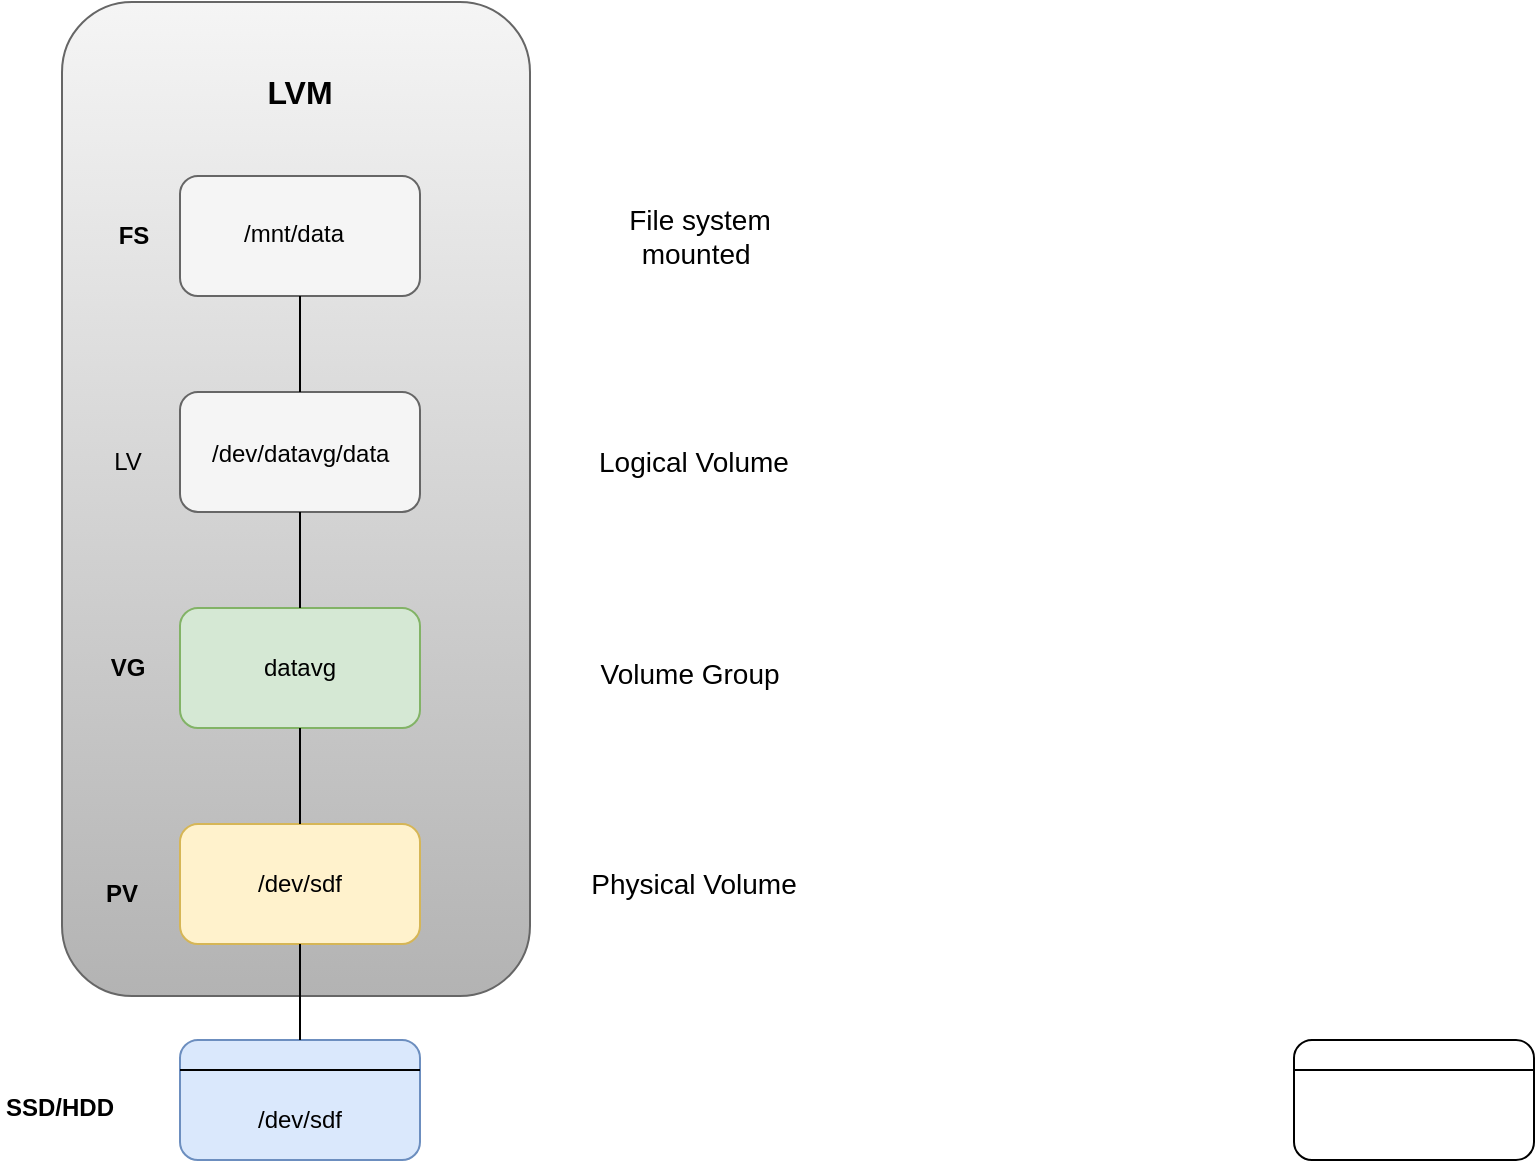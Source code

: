 <mxfile version="26.2.14">
  <diagram name="LVM" id="Ut6gwHITRbPvM9ZYhPMe">
    <mxGraphModel dx="1501" dy="782" grid="0" gridSize="10" guides="1" tooltips="1" connect="1" arrows="1" fold="1" page="1" pageScale="1" pageWidth="2339" pageHeight="3300" math="0" shadow="0">
      <root>
        <mxCell id="0" />
        <mxCell id="1" parent="0" />
        <mxCell id="_Cuo3YtZDDsTVNnbeW_u-15" value="" style="rounded=1;whiteSpace=wrap;html=1;fillColor=#f5f5f5;gradientColor=#b3b3b3;strokeColor=#666666;" vertex="1" parent="1">
          <mxGeometry x="372" y="167" width="234" height="497" as="geometry" />
        </mxCell>
        <mxCell id="_Cuo3YtZDDsTVNnbeW_u-1" value="" style="rounded=1;whiteSpace=wrap;html=1;fillColor=#dae8fc;strokeColor=#6c8ebf;" vertex="1" parent="1">
          <mxGeometry x="431" y="686" width="120" height="60" as="geometry" />
        </mxCell>
        <mxCell id="_Cuo3YtZDDsTVNnbeW_u-2" value="" style="endArrow=none;html=1;rounded=0;exitX=0;exitY=0.25;exitDx=0;exitDy=0;entryX=1;entryY=0.25;entryDx=0;entryDy=0;" edge="1" parent="1" source="_Cuo3YtZDDsTVNnbeW_u-1" target="_Cuo3YtZDDsTVNnbeW_u-1">
          <mxGeometry width="50" height="50" relative="1" as="geometry">
            <mxPoint x="811" y="645" as="sourcePoint" />
            <mxPoint x="861" y="595" as="targetPoint" />
          </mxGeometry>
        </mxCell>
        <mxCell id="_Cuo3YtZDDsTVNnbeW_u-3" value="" style="rounded=1;whiteSpace=wrap;html=1;" vertex="1" parent="1">
          <mxGeometry x="988" y="686" width="120" height="60" as="geometry" />
        </mxCell>
        <mxCell id="_Cuo3YtZDDsTVNnbeW_u-4" value="" style="endArrow=none;html=1;rounded=0;exitX=0;exitY=0.25;exitDx=0;exitDy=0;entryX=1;entryY=0.25;entryDx=0;entryDy=0;" edge="1" parent="1" source="_Cuo3YtZDDsTVNnbeW_u-3" target="_Cuo3YtZDDsTVNnbeW_u-3">
          <mxGeometry width="50" height="50" relative="1" as="geometry">
            <mxPoint x="1368" y="645" as="sourcePoint" />
            <mxPoint x="1418" y="595" as="targetPoint" />
          </mxGeometry>
        </mxCell>
        <mxCell id="_Cuo3YtZDDsTVNnbeW_u-5" value="" style="rounded=1;whiteSpace=wrap;html=1;fillColor=#fff2cc;strokeColor=#d6b656;" vertex="1" parent="1">
          <mxGeometry x="431" y="578" width="120" height="60" as="geometry" />
        </mxCell>
        <mxCell id="_Cuo3YtZDDsTVNnbeW_u-6" value="" style="endArrow=none;html=1;rounded=0;exitX=0.5;exitY=0;exitDx=0;exitDy=0;entryX=0.5;entryY=1;entryDx=0;entryDy=0;" edge="1" parent="1" source="_Cuo3YtZDDsTVNnbeW_u-1" target="_Cuo3YtZDDsTVNnbeW_u-5">
          <mxGeometry width="50" height="50" relative="1" as="geometry">
            <mxPoint x="811" y="645" as="sourcePoint" />
            <mxPoint x="861" y="595" as="targetPoint" />
          </mxGeometry>
        </mxCell>
        <mxCell id="_Cuo3YtZDDsTVNnbeW_u-7" value="" style="rounded=1;whiteSpace=wrap;html=1;fillColor=#d5e8d4;strokeColor=#82b366;" vertex="1" parent="1">
          <mxGeometry x="431" y="470" width="120" height="60" as="geometry" />
        </mxCell>
        <mxCell id="_Cuo3YtZDDsTVNnbeW_u-8" value="" style="endArrow=none;html=1;rounded=0;exitX=0.5;exitY=0;exitDx=0;exitDy=0;entryX=0.5;entryY=1;entryDx=0;entryDy=0;" edge="1" parent="1" target="_Cuo3YtZDDsTVNnbeW_u-7">
          <mxGeometry width="50" height="50" relative="1" as="geometry">
            <mxPoint x="491" y="578" as="sourcePoint" />
            <mxPoint x="861" y="487" as="targetPoint" />
          </mxGeometry>
        </mxCell>
        <mxCell id="_Cuo3YtZDDsTVNnbeW_u-9" value="" style="rounded=1;whiteSpace=wrap;html=1;fillColor=#f5f5f5;fontColor=#333333;strokeColor=#666666;" vertex="1" parent="1">
          <mxGeometry x="431" y="362" width="120" height="60" as="geometry" />
        </mxCell>
        <mxCell id="_Cuo3YtZDDsTVNnbeW_u-10" value="" style="endArrow=none;html=1;rounded=0;exitX=0.5;exitY=0;exitDx=0;exitDy=0;entryX=0.5;entryY=1;entryDx=0;entryDy=0;" edge="1" parent="1" target="_Cuo3YtZDDsTVNnbeW_u-9">
          <mxGeometry width="50" height="50" relative="1" as="geometry">
            <mxPoint x="491" y="470" as="sourcePoint" />
            <mxPoint x="861" y="379" as="targetPoint" />
          </mxGeometry>
        </mxCell>
        <mxCell id="_Cuo3YtZDDsTVNnbeW_u-11" value="/dev/sdf" style="text;html=1;align=center;verticalAlign=middle;whiteSpace=wrap;rounded=0;" vertex="1" parent="1">
          <mxGeometry x="461" y="711" width="60" height="30" as="geometry" />
        </mxCell>
        <mxCell id="_Cuo3YtZDDsTVNnbeW_u-12" value="/dev/sdf" style="text;html=1;align=center;verticalAlign=middle;whiteSpace=wrap;rounded=0;" vertex="1" parent="1">
          <mxGeometry x="461" y="593" width="60" height="30" as="geometry" />
        </mxCell>
        <mxCell id="_Cuo3YtZDDsTVNnbeW_u-13" value="" style="rounded=1;whiteSpace=wrap;html=1;fillColor=#f5f5f5;fontColor=#333333;strokeColor=#666666;" vertex="1" parent="1">
          <mxGeometry x="431" y="254" width="120" height="60" as="geometry" />
        </mxCell>
        <mxCell id="_Cuo3YtZDDsTVNnbeW_u-14" value="" style="endArrow=none;html=1;rounded=0;exitX=0.5;exitY=0;exitDx=0;exitDy=0;entryX=0.5;entryY=1;entryDx=0;entryDy=0;" edge="1" parent="1" target="_Cuo3YtZDDsTVNnbeW_u-13">
          <mxGeometry width="50" height="50" relative="1" as="geometry">
            <mxPoint x="491" y="362" as="sourcePoint" />
            <mxPoint x="861" y="271" as="targetPoint" />
          </mxGeometry>
        </mxCell>
        <mxCell id="_Cuo3YtZDDsTVNnbeW_u-19" value="&lt;b&gt;SSD/HDD&lt;/b&gt;" style="text;html=1;align=center;verticalAlign=middle;whiteSpace=wrap;rounded=0;" vertex="1" parent="1">
          <mxGeometry x="341" y="705" width="60" height="30" as="geometry" />
        </mxCell>
        <mxCell id="_Cuo3YtZDDsTVNnbeW_u-20" value="&lt;b&gt;PV&lt;/b&gt;" style="text;html=1;align=center;verticalAlign=middle;whiteSpace=wrap;rounded=0;" vertex="1" parent="1">
          <mxGeometry x="372" y="598" width="60" height="30" as="geometry" />
        </mxCell>
        <mxCell id="_Cuo3YtZDDsTVNnbeW_u-21" value="&lt;b&gt;VG&lt;/b&gt;" style="text;html=1;align=center;verticalAlign=middle;whiteSpace=wrap;rounded=0;" vertex="1" parent="1">
          <mxGeometry x="375" y="485" width="60" height="30" as="geometry" />
        </mxCell>
        <mxCell id="_Cuo3YtZDDsTVNnbeW_u-22" value="LV" style="text;html=1;align=center;verticalAlign=middle;whiteSpace=wrap;rounded=0;" vertex="1" parent="1">
          <mxGeometry x="375" y="382" width="60" height="30" as="geometry" />
        </mxCell>
        <mxCell id="_Cuo3YtZDDsTVNnbeW_u-23" value="&lt;b&gt;FS&lt;/b&gt;" style="text;html=1;align=center;verticalAlign=middle;whiteSpace=wrap;rounded=0;" vertex="1" parent="1">
          <mxGeometry x="378" y="269" width="60" height="30" as="geometry" />
        </mxCell>
        <mxCell id="_Cuo3YtZDDsTVNnbeW_u-24" value="&lt;font style=&quot;font-size: 16px;&quot;&gt;&lt;b&gt;LVM&lt;/b&gt;&lt;/font&gt;" style="text;html=1;align=center;verticalAlign=middle;whiteSpace=wrap;rounded=0;" vertex="1" parent="1">
          <mxGeometry x="461" y="197" width="60" height="30" as="geometry" />
        </mxCell>
        <mxCell id="_Cuo3YtZDDsTVNnbeW_u-25" value="datavg" style="text;html=1;align=center;verticalAlign=middle;whiteSpace=wrap;rounded=0;" vertex="1" parent="1">
          <mxGeometry x="461" y="485" width="60" height="30" as="geometry" />
        </mxCell>
        <mxCell id="_Cuo3YtZDDsTVNnbeW_u-26" value="/dev/datavg/data" style="text;whiteSpace=wrap;html=1;" vertex="1" parent="1">
          <mxGeometry x="445" y="379" width="64" height="36" as="geometry" />
        </mxCell>
        <mxCell id="_Cuo3YtZDDsTVNnbeW_u-27" value="/mnt/data" style="text;whiteSpace=wrap;html=1;" vertex="1" parent="1">
          <mxGeometry x="461" y="269" width="64" height="36" as="geometry" />
        </mxCell>
        <mxCell id="_Cuo3YtZDDsTVNnbeW_u-28" value="&lt;font style=&quot;font-size: 14px;&quot;&gt;Physical Volume&lt;/font&gt;" style="text;html=1;align=center;verticalAlign=middle;whiteSpace=wrap;rounded=0;" vertex="1" parent="1">
          <mxGeometry x="635" y="593" width="106" height="30" as="geometry" />
        </mxCell>
        <mxCell id="_Cuo3YtZDDsTVNnbeW_u-29" value="&lt;font style=&quot;font-size: 14px;&quot;&gt;Volume Group&amp;nbsp;&lt;/font&gt;" style="text;html=1;align=center;verticalAlign=middle;whiteSpace=wrap;rounded=0;" vertex="1" parent="1">
          <mxGeometry x="635" y="488" width="106" height="30" as="geometry" />
        </mxCell>
        <mxCell id="_Cuo3YtZDDsTVNnbeW_u-30" value="&lt;font style=&quot;font-size: 14px;&quot;&gt;&amp;nbsp;Logical Volume&amp;nbsp;&lt;/font&gt;" style="text;html=1;align=center;verticalAlign=middle;whiteSpace=wrap;rounded=0;" vertex="1" parent="1">
          <mxGeometry x="635" y="382" width="106" height="30" as="geometry" />
        </mxCell>
        <mxCell id="_Cuo3YtZDDsTVNnbeW_u-31" value="&lt;span style=&quot;font-size: 14px;&quot;&gt;File system mounted&amp;nbsp;&lt;/span&gt;" style="text;html=1;align=center;verticalAlign=middle;whiteSpace=wrap;rounded=0;" vertex="1" parent="1">
          <mxGeometry x="638" y="269" width="106" height="30" as="geometry" />
        </mxCell>
      </root>
    </mxGraphModel>
  </diagram>
</mxfile>
